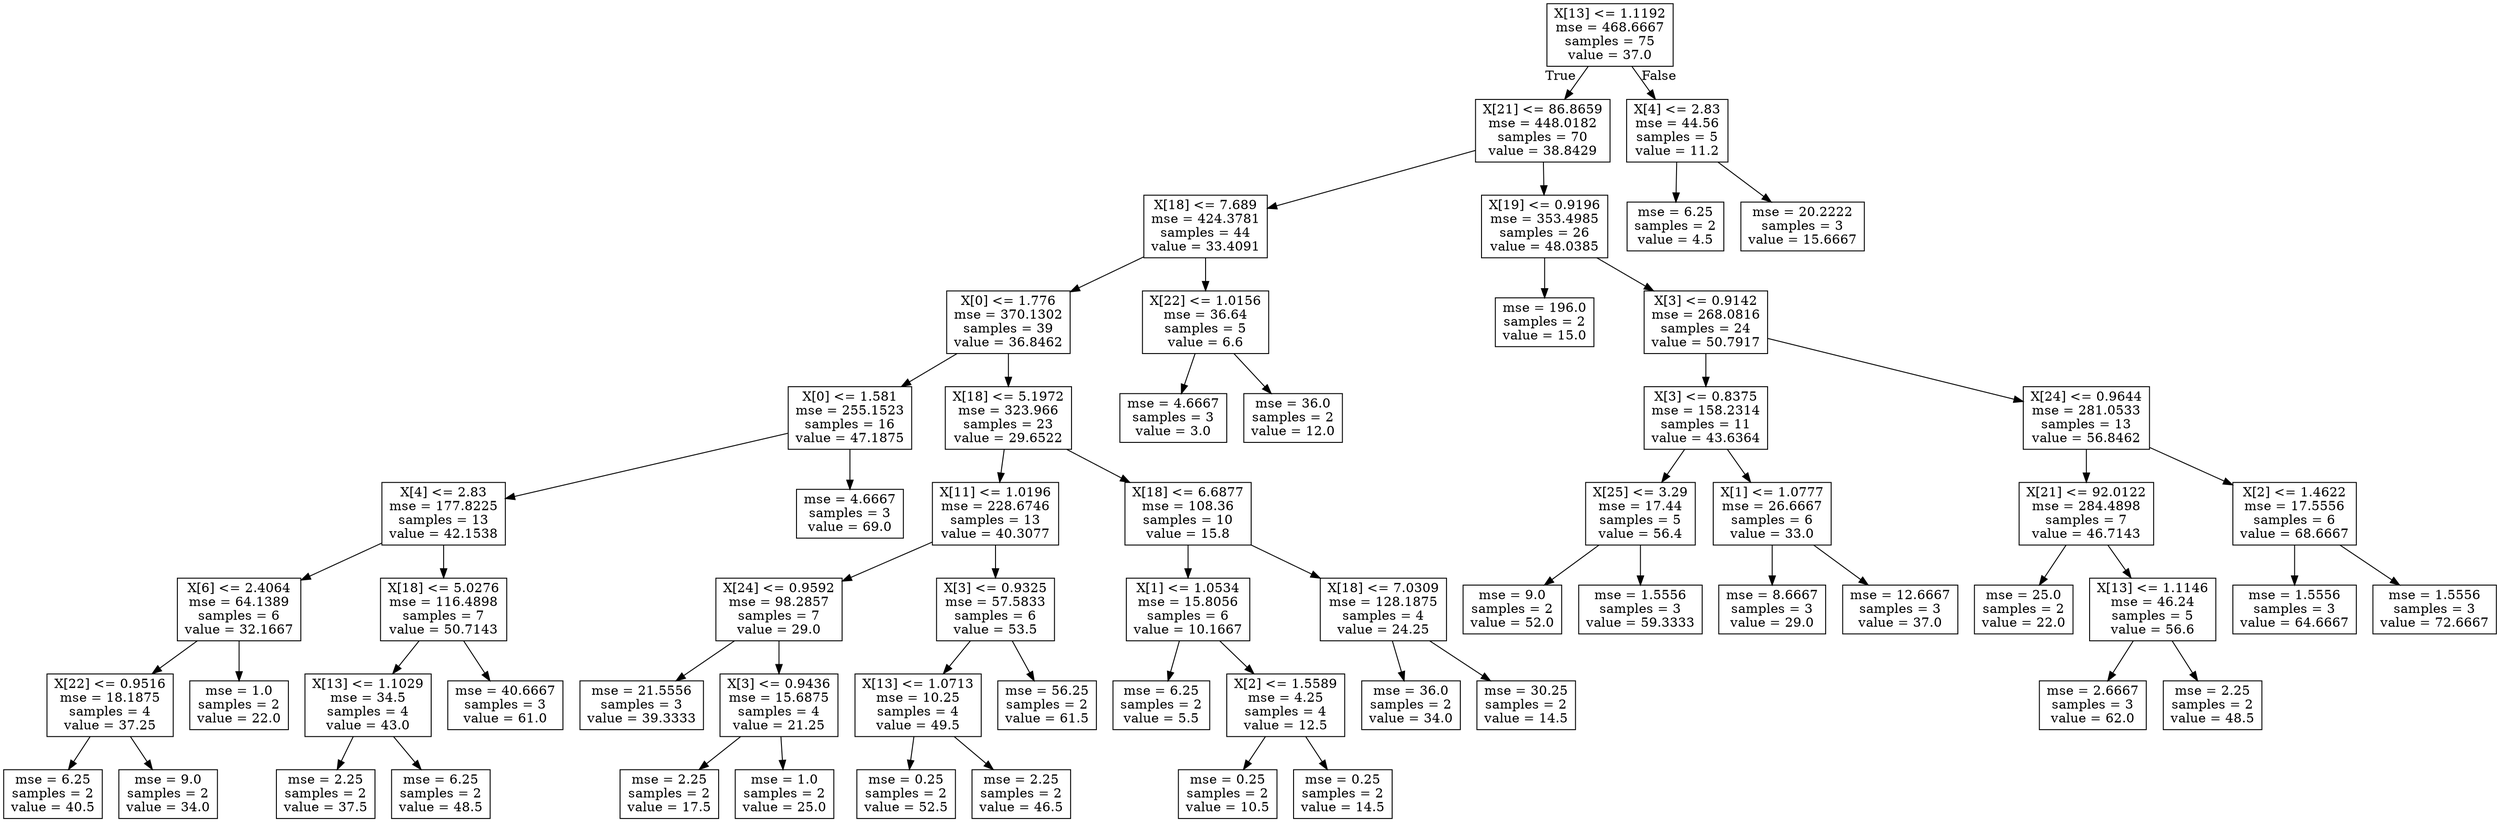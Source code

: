 digraph Tree {
node [shape=box] ;
0 [label="X[13] <= 1.1192\nmse = 468.6667\nsamples = 75\nvalue = 37.0"] ;
1 [label="X[21] <= 86.8659\nmse = 448.0182\nsamples = 70\nvalue = 38.8429"] ;
0 -> 1 [labeldistance=2.5, labelangle=45, headlabel="True"] ;
2 [label="X[18] <= 7.689\nmse = 424.3781\nsamples = 44\nvalue = 33.4091"] ;
1 -> 2 ;
3 [label="X[0] <= 1.776\nmse = 370.1302\nsamples = 39\nvalue = 36.8462"] ;
2 -> 3 ;
4 [label="X[0] <= 1.581\nmse = 255.1523\nsamples = 16\nvalue = 47.1875"] ;
3 -> 4 ;
5 [label="X[4] <= 2.83\nmse = 177.8225\nsamples = 13\nvalue = 42.1538"] ;
4 -> 5 ;
6 [label="X[6] <= 2.4064\nmse = 64.1389\nsamples = 6\nvalue = 32.1667"] ;
5 -> 6 ;
7 [label="X[22] <= 0.9516\nmse = 18.1875\nsamples = 4\nvalue = 37.25"] ;
6 -> 7 ;
8 [label="mse = 6.25\nsamples = 2\nvalue = 40.5"] ;
7 -> 8 ;
9 [label="mse = 9.0\nsamples = 2\nvalue = 34.0"] ;
7 -> 9 ;
10 [label="mse = 1.0\nsamples = 2\nvalue = 22.0"] ;
6 -> 10 ;
11 [label="X[18] <= 5.0276\nmse = 116.4898\nsamples = 7\nvalue = 50.7143"] ;
5 -> 11 ;
12 [label="X[13] <= 1.1029\nmse = 34.5\nsamples = 4\nvalue = 43.0"] ;
11 -> 12 ;
13 [label="mse = 2.25\nsamples = 2\nvalue = 37.5"] ;
12 -> 13 ;
14 [label="mse = 6.25\nsamples = 2\nvalue = 48.5"] ;
12 -> 14 ;
15 [label="mse = 40.6667\nsamples = 3\nvalue = 61.0"] ;
11 -> 15 ;
16 [label="mse = 4.6667\nsamples = 3\nvalue = 69.0"] ;
4 -> 16 ;
17 [label="X[18] <= 5.1972\nmse = 323.966\nsamples = 23\nvalue = 29.6522"] ;
3 -> 17 ;
18 [label="X[11] <= 1.0196\nmse = 228.6746\nsamples = 13\nvalue = 40.3077"] ;
17 -> 18 ;
19 [label="X[24] <= 0.9592\nmse = 98.2857\nsamples = 7\nvalue = 29.0"] ;
18 -> 19 ;
20 [label="mse = 21.5556\nsamples = 3\nvalue = 39.3333"] ;
19 -> 20 ;
21 [label="X[3] <= 0.9436\nmse = 15.6875\nsamples = 4\nvalue = 21.25"] ;
19 -> 21 ;
22 [label="mse = 2.25\nsamples = 2\nvalue = 17.5"] ;
21 -> 22 ;
23 [label="mse = 1.0\nsamples = 2\nvalue = 25.0"] ;
21 -> 23 ;
24 [label="X[3] <= 0.9325\nmse = 57.5833\nsamples = 6\nvalue = 53.5"] ;
18 -> 24 ;
25 [label="X[13] <= 1.0713\nmse = 10.25\nsamples = 4\nvalue = 49.5"] ;
24 -> 25 ;
26 [label="mse = 0.25\nsamples = 2\nvalue = 52.5"] ;
25 -> 26 ;
27 [label="mse = 2.25\nsamples = 2\nvalue = 46.5"] ;
25 -> 27 ;
28 [label="mse = 56.25\nsamples = 2\nvalue = 61.5"] ;
24 -> 28 ;
29 [label="X[18] <= 6.6877\nmse = 108.36\nsamples = 10\nvalue = 15.8"] ;
17 -> 29 ;
30 [label="X[1] <= 1.0534\nmse = 15.8056\nsamples = 6\nvalue = 10.1667"] ;
29 -> 30 ;
31 [label="mse = 6.25\nsamples = 2\nvalue = 5.5"] ;
30 -> 31 ;
32 [label="X[2] <= 1.5589\nmse = 4.25\nsamples = 4\nvalue = 12.5"] ;
30 -> 32 ;
33 [label="mse = 0.25\nsamples = 2\nvalue = 10.5"] ;
32 -> 33 ;
34 [label="mse = 0.25\nsamples = 2\nvalue = 14.5"] ;
32 -> 34 ;
35 [label="X[18] <= 7.0309\nmse = 128.1875\nsamples = 4\nvalue = 24.25"] ;
29 -> 35 ;
36 [label="mse = 36.0\nsamples = 2\nvalue = 34.0"] ;
35 -> 36 ;
37 [label="mse = 30.25\nsamples = 2\nvalue = 14.5"] ;
35 -> 37 ;
38 [label="X[22] <= 1.0156\nmse = 36.64\nsamples = 5\nvalue = 6.6"] ;
2 -> 38 ;
39 [label="mse = 4.6667\nsamples = 3\nvalue = 3.0"] ;
38 -> 39 ;
40 [label="mse = 36.0\nsamples = 2\nvalue = 12.0"] ;
38 -> 40 ;
41 [label="X[19] <= 0.9196\nmse = 353.4985\nsamples = 26\nvalue = 48.0385"] ;
1 -> 41 ;
42 [label="mse = 196.0\nsamples = 2\nvalue = 15.0"] ;
41 -> 42 ;
43 [label="X[3] <= 0.9142\nmse = 268.0816\nsamples = 24\nvalue = 50.7917"] ;
41 -> 43 ;
44 [label="X[3] <= 0.8375\nmse = 158.2314\nsamples = 11\nvalue = 43.6364"] ;
43 -> 44 ;
45 [label="X[25] <= 3.29\nmse = 17.44\nsamples = 5\nvalue = 56.4"] ;
44 -> 45 ;
46 [label="mse = 9.0\nsamples = 2\nvalue = 52.0"] ;
45 -> 46 ;
47 [label="mse = 1.5556\nsamples = 3\nvalue = 59.3333"] ;
45 -> 47 ;
48 [label="X[1] <= 1.0777\nmse = 26.6667\nsamples = 6\nvalue = 33.0"] ;
44 -> 48 ;
49 [label="mse = 8.6667\nsamples = 3\nvalue = 29.0"] ;
48 -> 49 ;
50 [label="mse = 12.6667\nsamples = 3\nvalue = 37.0"] ;
48 -> 50 ;
51 [label="X[24] <= 0.9644\nmse = 281.0533\nsamples = 13\nvalue = 56.8462"] ;
43 -> 51 ;
52 [label="X[21] <= 92.0122\nmse = 284.4898\nsamples = 7\nvalue = 46.7143"] ;
51 -> 52 ;
53 [label="mse = 25.0\nsamples = 2\nvalue = 22.0"] ;
52 -> 53 ;
54 [label="X[13] <= 1.1146\nmse = 46.24\nsamples = 5\nvalue = 56.6"] ;
52 -> 54 ;
55 [label="mse = 2.6667\nsamples = 3\nvalue = 62.0"] ;
54 -> 55 ;
56 [label="mse = 2.25\nsamples = 2\nvalue = 48.5"] ;
54 -> 56 ;
57 [label="X[2] <= 1.4622\nmse = 17.5556\nsamples = 6\nvalue = 68.6667"] ;
51 -> 57 ;
58 [label="mse = 1.5556\nsamples = 3\nvalue = 64.6667"] ;
57 -> 58 ;
59 [label="mse = 1.5556\nsamples = 3\nvalue = 72.6667"] ;
57 -> 59 ;
60 [label="X[4] <= 2.83\nmse = 44.56\nsamples = 5\nvalue = 11.2"] ;
0 -> 60 [labeldistance=2.5, labelangle=-45, headlabel="False"] ;
61 [label="mse = 6.25\nsamples = 2\nvalue = 4.5"] ;
60 -> 61 ;
62 [label="mse = 20.2222\nsamples = 3\nvalue = 15.6667"] ;
60 -> 62 ;
}